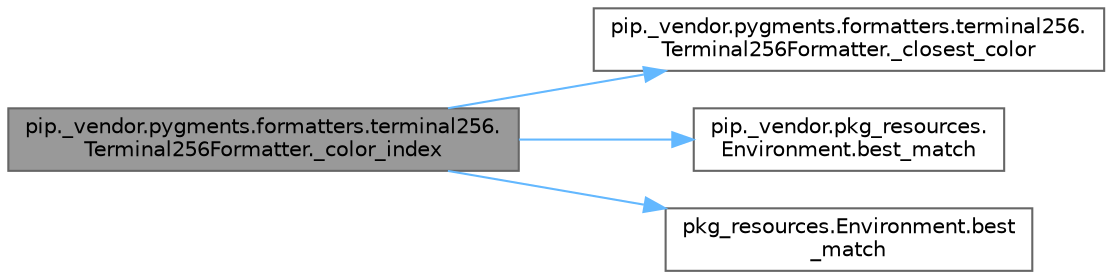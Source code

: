 digraph "pip._vendor.pygments.formatters.terminal256.Terminal256Formatter._color_index"
{
 // LATEX_PDF_SIZE
  bgcolor="transparent";
  edge [fontname=Helvetica,fontsize=10,labelfontname=Helvetica,labelfontsize=10];
  node [fontname=Helvetica,fontsize=10,shape=box,height=0.2,width=0.4];
  rankdir="LR";
  Node1 [id="Node000001",label="pip._vendor.pygments.formatters.terminal256.\lTerminal256Formatter._color_index",height=0.2,width=0.4,color="gray40", fillcolor="grey60", style="filled", fontcolor="black",tooltip=" "];
  Node1 -> Node2 [id="edge1_Node000001_Node000002",color="steelblue1",style="solid",tooltip=" "];
  Node2 [id="Node000002",label="pip._vendor.pygments.formatters.terminal256.\lTerminal256Formatter._closest_color",height=0.2,width=0.4,color="grey40", fillcolor="white", style="filled",URL="$classpip_1_1__vendor_1_1pygments_1_1formatters_1_1terminal256_1_1_terminal256_formatter.html#a89fbbfdd54ccbb66eaf72fd3274f8419",tooltip=" "];
  Node1 -> Node3 [id="edge2_Node000001_Node000003",color="steelblue1",style="solid",tooltip=" "];
  Node3 [id="Node000003",label="pip._vendor.pkg_resources.\lEnvironment.best_match",height=0.2,width=0.4,color="grey40", fillcolor="white", style="filled",URL="$classpip_1_1__vendor_1_1pkg__resources_1_1_environment.html#a41e3b2887ba9192912631451832b7a12",tooltip=" "];
  Node1 -> Node4 [id="edge3_Node000001_Node000004",color="steelblue1",style="solid",tooltip=" "];
  Node4 [id="Node000004",label="pkg_resources.Environment.best\l_match",height=0.2,width=0.4,color="grey40", fillcolor="white", style="filled",URL="$classpkg__resources_1_1_environment.html#a10b72e54ef56230acadbffbd4d3f600d",tooltip=" "];
}
